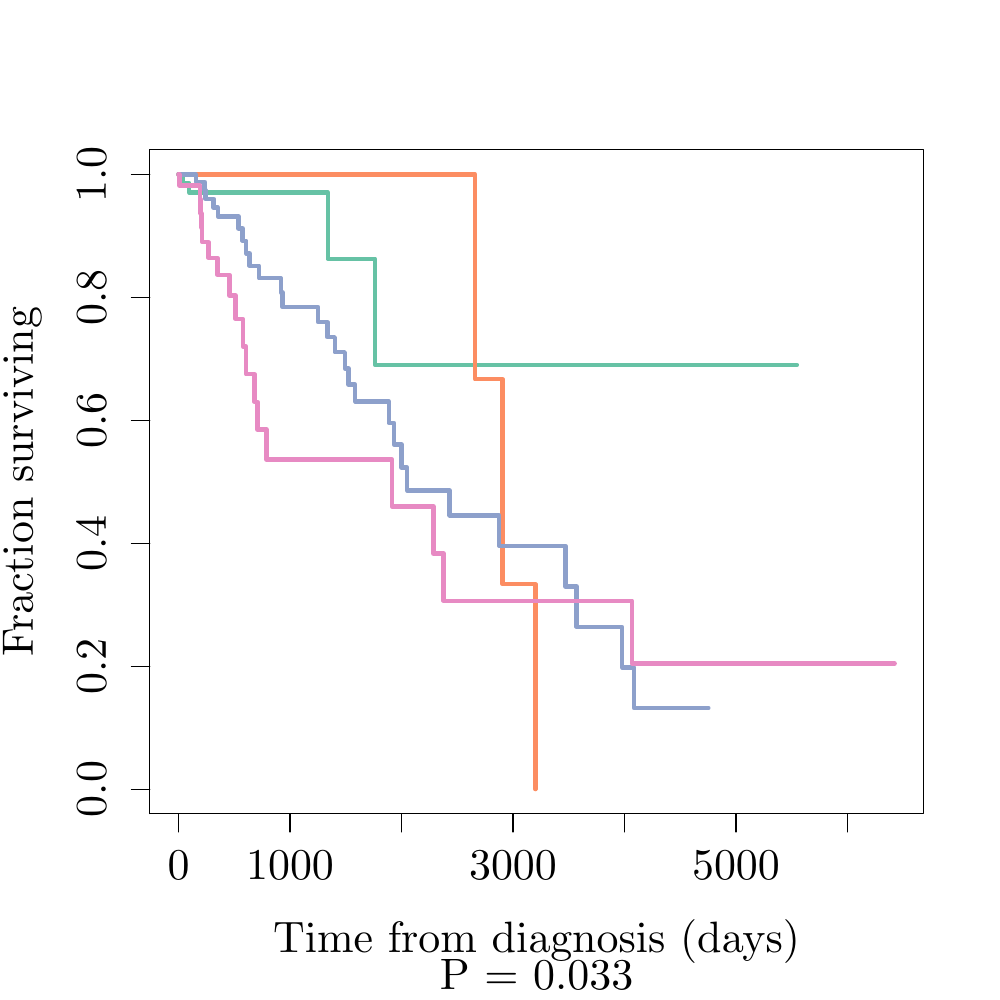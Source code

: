 % Created by tikzDevice version 0.8.1 on 2015-03-21 14:29:48
% !TEX encoding = UTF-8 Unicode
\documentclass[11pt]{memoir}
\nonstopmode

\usepackage{tikz}

\usepackage[active,tightpage,psfixbb]{preview}

\PreviewEnvironment{pgfpicture}

\setlength\PreviewBorder{0pt}

\usepackage{amsmath}
\newcommand{\SweaveOpts}[1]{}  % do not interfere with LaTeX
\newcommand{\SweaveInput}[1]{} % because they are not real TeX commands
\newcommand{\Sexpr}[1]{}       % will only be parsed by R


\usepackage{geometry}
\usepackage{amsmath}
\usepackage{lscape}
\geometry{verbose,tmargin=2.5cm,bmargin=2.5cm,lmargin=2.5cm,rmargin=2.5cm}


\begin{document}

\begin{tikzpicture}[x=1pt,y=1pt]
\definecolor{fillColor}{RGB}{255,255,255}
\path[use as bounding box,fill=fillColor,fill opacity=0.00] (0,0) rectangle (361.35,361.35);
\begin{scope}
\path[clip] (  0.00,  0.00) rectangle (361.35,361.35);
\definecolor{drawColor}{RGB}{0,0,0}

\path[draw=drawColor,line width= 0.4pt,line join=round,line cap=round] ( 64.51, 67.32) -- (306.24, 67.32);

\path[draw=drawColor,line width= 0.4pt,line join=round,line cap=round] ( 64.51, 67.32) -- ( 64.51, 60.72);

\path[draw=drawColor,line width= 0.4pt,line join=round,line cap=round] (104.80, 67.32) -- (104.80, 60.72);

\path[draw=drawColor,line width= 0.4pt,line join=round,line cap=round] (145.09, 67.32) -- (145.09, 60.72);

\path[draw=drawColor,line width= 0.4pt,line join=round,line cap=round] (185.37, 67.32) -- (185.37, 60.72);

\path[draw=drawColor,line width= 0.4pt,line join=round,line cap=round] (225.66, 67.32) -- (225.66, 60.72);

\path[draw=drawColor,line width= 0.4pt,line join=round,line cap=round] (265.95, 67.32) -- (265.95, 60.72);

\path[draw=drawColor,line width= 0.4pt,line join=round,line cap=round] (306.24, 67.32) -- (306.24, 60.72);

\node[text=drawColor,anchor=base,inner sep=0pt, outer sep=0pt, scale=  1.45] at ( 64.51, 43.56) {0};

\node[text=drawColor,anchor=base,inner sep=0pt, outer sep=0pt, scale=  1.45] at (104.80, 43.56) {1000};

\node[text=drawColor,anchor=base,inner sep=0pt, outer sep=0pt, scale=  1.45] at (185.37, 43.56) {3000};

\node[text=drawColor,anchor=base,inner sep=0pt, outer sep=0pt, scale=  1.45] at (265.95, 43.56) {5000};

\path[draw=drawColor,line width= 0.4pt,line join=round,line cap=round] ( 54.12, 76.21) -- ( 54.12,298.34);

\path[draw=drawColor,line width= 0.4pt,line join=round,line cap=round] ( 54.12, 76.21) -- ( 47.52, 76.21);

\path[draw=drawColor,line width= 0.4pt,line join=round,line cap=round] ( 54.12,120.63) -- ( 47.52,120.63);

\path[draw=drawColor,line width= 0.4pt,line join=round,line cap=round] ( 54.12,165.06) -- ( 47.52,165.06);

\path[draw=drawColor,line width= 0.4pt,line join=round,line cap=round] ( 54.12,209.49) -- ( 47.52,209.49);

\path[draw=drawColor,line width= 0.4pt,line join=round,line cap=round] ( 54.12,253.92) -- ( 47.52,253.92);

\path[draw=drawColor,line width= 0.4pt,line join=round,line cap=round] ( 54.12,298.34) -- ( 47.52,298.34);

\node[text=drawColor,rotate= 90.00,anchor=base,inner sep=0pt, outer sep=0pt, scale=  1.45] at ( 38.28, 76.21) {0.0};

\node[text=drawColor,rotate= 90.00,anchor=base,inner sep=0pt, outer sep=0pt, scale=  1.45] at ( 38.28,120.63) {0.2};

\node[text=drawColor,rotate= 90.00,anchor=base,inner sep=0pt, outer sep=0pt, scale=  1.45] at ( 38.28,165.06) {0.4};

\node[text=drawColor,rotate= 90.00,anchor=base,inner sep=0pt, outer sep=0pt, scale=  1.45] at ( 38.28,209.49) {0.6};

\node[text=drawColor,rotate= 90.00,anchor=base,inner sep=0pt, outer sep=0pt, scale=  1.45] at ( 38.28,253.92) {0.8};

\node[text=drawColor,rotate= 90.00,anchor=base,inner sep=0pt, outer sep=0pt, scale=  1.45] at ( 38.28,298.34) {1.0};

\path[draw=drawColor,line width= 0.4pt,line join=round,line cap=round] ( 54.12, 67.32) --
	(333.63, 67.32) --
	(333.63,307.23) --
	( 54.12,307.23) --
	( 54.12, 67.32);
\end{scope}
\begin{scope}
\path[clip] (  0.00,  0.00) rectangle (361.35,361.35);
\definecolor{drawColor}{RGB}{0,0,0}

\node[text=drawColor,anchor=base,inner sep=0pt, outer sep=0pt, scale=  1.45] at (193.87,  3.96) {P = 0.033};

\node[text=drawColor,anchor=base,inner sep=0pt, outer sep=0pt, scale=  1.45] at (193.87, 17.16) {Time from diagnosis (days)};

\node[text=drawColor,rotate= 90.00,anchor=base,inner sep=0pt, outer sep=0pt, scale=  1.45] at ( 11.88,187.27) {Fraction surviving};
\end{scope}
\begin{scope}
\path[clip] ( 54.12, 67.32) rectangle (333.63,307.23);
\definecolor{drawColor}{RGB}{102,194,165}

\path[draw=drawColor,line width= 1.6pt,line join=round,line cap=round] ( 64.51,298.34) --
	( 64.47,298.34) --
	( 64.47,298.34) --
	( 64.67,298.34) --
	( 64.67,298.34) --
	( 64.92,298.34) --
	( 64.92,298.34) --
	( 65.04,298.34) --
	( 65.04,298.34) --
	( 65.44,298.34) --
	( 65.44,298.34) --
	( 65.60,298.34) --
	( 65.60,298.34) --
	( 66.00,298.34) --
	( 66.00,295.17) --
	( 66.61,295.17) --
	( 66.61,295.17) --
	( 66.73,295.17) --
	( 66.73,295.17) --
	( 67.90,295.17) --
	( 67.90,295.17) --
	( 68.10,295.17) --
	( 68.10,295.17) --
	( 68.38,295.17) --
	( 68.38,291.80) --
	( 68.46,291.80) --
	( 68.46,291.80) --
	( 68.66,291.80) --
	( 68.66,291.80) --
	( 68.74,291.80) --
	( 68.74,291.80) --
	( 69.11,291.80) --
	( 69.11,291.80) --
	( 69.39,291.80) --
	( 69.39,291.80) --
	( 69.51,291.80) --
	( 69.51,291.80) --
	( 70.11,291.80) --
	( 70.11,291.80) --
	( 70.19,291.80) --
	( 70.19,291.80) --
	( 70.23,291.80) --
	( 70.23,291.80) --
	( 70.39,291.80) --
	( 70.39,291.80) --
	( 71.04,291.80) --
	( 71.04,291.80) --
	( 71.72,291.80) --
	( 71.72,291.80) --
	( 71.84,291.80) --
	( 71.84,291.80) --
	( 72.13,291.80) --
	( 72.13,291.80) --
	( 72.61,291.80) --
	( 72.61,291.80) --
	( 72.73,291.80) --
	( 72.73,291.80) --
	( 73.09,291.80) --
	( 73.09,291.80) --
	( 73.13,291.80) --
	( 73.13,291.80) --
	( 73.54,291.80) --
	( 73.54,291.80) --
	( 74.34,291.80) --
	( 74.34,291.80) --
	( 75.31,291.80) --
	( 75.31,291.80) --
	( 76.03,291.80) --
	( 76.03,291.80) --
	( 77.12,291.80) --
	( 77.12,291.80) --
	( 77.36,291.80) --
	( 77.36,291.80) --
	( 77.53,291.80) --
	( 77.53,291.80) --
	( 77.89,291.80) --
	( 77.89,291.80) --
	( 78.01,291.80) --
	( 78.01,291.80) --
	( 79.94,291.80) --
	( 79.94,291.80) --
	( 80.47,291.80) --
	( 80.47,291.80) --
	( 80.79,291.80) --
	( 80.79,291.80) --
	( 80.91,291.80) --
	( 80.91,291.80) --
	( 80.99,291.80) --
	( 80.99,291.80) --
	( 82.56,291.80) --
	( 82.56,291.80) --
	( 84.17,291.80) --
	( 84.17,291.80) --
	( 85.86,291.80) --
	( 85.86,291.80) --
	( 86.51,291.80) --
	( 86.51,291.80) --
	( 87.60,291.80) --
	( 87.60,291.80) --
	( 87.72,291.80) --
	( 87.72,291.80) --
	( 89.01,291.80) --
	( 89.01,291.80) --
	( 90.98,291.80) --
	( 90.98,291.80) --
	( 92.92,291.80) --
	( 92.92,291.80) --
	( 98.56,291.80) --
	( 98.56,291.80) --
	( 99.04,291.80) --
	( 99.04,291.80) --
	(100.77,291.80) --
	(100.77,291.80) --
	(101.05,291.80) --
	(101.05,291.80) --
	(101.38,291.80) --
	(101.38,291.80) --
	(102.95,291.80) --
	(102.95,291.80) --
	(103.51,291.80) --
	(103.51,291.80) --
	(104.96,291.80) --
	(104.96,291.80) --
	(110.04,291.80) --
	(110.04,291.80) --
	(112.41,291.80) --
	(112.41,291.80) --
	(118.42,291.80) --
	(118.42,267.85) --
	(119.06,267.85) --
	(119.06,267.85) --
	(119.26,267.85) --
	(119.26,267.85) --
	(125.99,267.85) --
	(125.99,267.85) --
	(135.50,267.85) --
	(135.50,229.52) --
	(149.16,229.52) --
	(149.16,229.52) --
	(154.39,229.52) --
	(154.39,229.52) --
	(180.46,229.52) --
	(180.46,229.52) --
	(287.95,229.52) --
	(287.95,229.52);
\definecolor{drawColor}{RGB}{252,141,98}

\path[draw=drawColor,line width= 1.6pt,line join=round,line cap=round] ( 64.51,298.34) --
	( 64.63,298.34) --
	( 64.63,298.34) --
	( 64.67,298.34) --
	( 64.67,298.34) --
	( 65.08,298.34) --
	( 65.08,298.34) --
	( 66.53,298.34) --
	( 66.53,298.34) --
	( 69.06,298.34) --
	( 69.06,298.34) --
	( 69.27,298.34) --
	( 69.27,298.34) --
	( 71.16,298.34) --
	( 71.16,298.34) --
	( 71.93,298.34) --
	( 71.93,298.34) --
	( 72.33,298.34) --
	( 72.33,298.34) --
	( 72.53,298.34) --
	( 72.53,298.34) --
	( 72.85,298.34) --
	( 72.85,298.34) --
	( 73.74,298.34) --
	( 73.74,298.34) --
	( 74.06,298.34) --
	( 74.06,298.34) --
	( 75.99,298.34) --
	( 75.99,298.34) --
	( 76.28,298.34) --
	( 76.28,298.34) --
	( 76.36,298.34) --
	( 76.36,298.34) --
	( 79.94,298.34) --
	( 79.94,298.34) --
	( 84.78,298.34) --
	( 84.78,298.34) --
	( 85.91,298.34) --
	( 85.91,298.34) --
	( 90.86,298.34) --
	( 90.86,298.34) --
	( 91.55,298.34) --
	( 91.55,298.34) --
	( 96.74,298.34) --
	( 96.74,298.34) --
	(115.96,298.34) --
	(115.96,298.34) --
	(116.89,298.34) --
	(116.89,298.34) --
	(120.87,298.34) --
	(120.87,298.34) --
	(128.73,298.34) --
	(128.73,298.34) --
	(135.06,298.34) --
	(135.06,298.34) --
	(171.68,298.34) --
	(171.68,224.30) --
	(181.63,224.30) --
	(181.63,150.25) --
	(193.43,150.25) --
	(193.43, 76.21);
\definecolor{drawColor}{RGB}{141,160,203}

\path[draw=drawColor,line width= 1.6pt,line join=round,line cap=round] ( 64.51,298.34) --
	( 64.51,298.34) --
	( 64.51,298.34) --
	( 64.55,298.34) --
	( 64.55,298.34) --
	( 64.59,298.34) --
	( 64.59,298.34) --
	( 64.63,298.34) --
	( 64.63,298.34) --
	( 64.67,298.34) --
	( 64.67,298.34) --
	( 64.71,298.34) --
	( 64.71,298.34) --
	( 64.79,298.34) --
	( 64.79,298.34) --
	( 67.29,298.34) --
	( 67.29,298.34) --
	( 67.57,298.34) --
	( 67.57,298.34) --
	( 67.78,298.34) --
	( 67.78,298.34) --
	( 68.14,298.34) --
	( 68.14,298.34) --
	( 68.42,298.34) --
	( 68.42,298.34) --
	( 68.54,298.34) --
	( 68.54,298.34) --
	( 68.62,298.34) --
	( 68.62,298.34) --
	( 68.82,298.34) --
	( 68.82,298.34) --
	( 69.35,298.34) --
	( 69.35,298.34) --
	( 69.39,298.34) --
	( 69.39,298.34) --
	( 69.63,298.34) --
	( 69.63,298.34) --
	( 70.23,298.34) --
	( 70.23,298.34) --
	( 70.39,298.34) --
	( 70.39,298.34) --
	( 70.56,298.34) --
	( 70.56,298.34) --
	( 70.76,298.34) --
	( 70.76,295.64) --
	( 70.96,295.64) --
	( 70.96,295.64) --
	( 71.40,295.64) --
	( 71.40,295.64) --
	( 71.76,295.64) --
	( 71.76,295.64) --
	( 71.93,295.64) --
	( 71.93,295.64) --
	( 72.57,295.64) --
	( 72.57,295.64) --
	( 72.61,295.64) --
	( 72.61,295.64) --
	( 72.97,295.64) --
	( 72.97,295.64) --
	( 73.17,295.64) --
	( 73.17,295.64) --
	( 73.38,295.64) --
	( 73.38,295.64) --
	( 73.94,295.64) --
	( 73.94,292.59) --
	( 74.10,292.59) --
	( 74.10,292.59) --
	( 74.26,292.59) --
	( 74.26,289.50) --
	( 74.30,289.50) --
	( 74.30,289.50) --
	( 77.20,289.50) --
	( 77.20,286.31) --
	( 78.77,286.31) --
	( 78.77,283.13) --
	( 79.70,283.13) --
	( 79.70,283.13) --
	( 80.10,283.13) --
	( 80.10,283.13) --
	( 81.23,283.13) --
	( 81.23,283.13) --
	( 82.00,283.13) --
	( 82.00,283.13) --
	( 82.16,283.13) --
	( 82.16,283.13) --
	( 82.32,283.13) --
	( 82.32,283.13) --
	( 82.48,283.13) --
	( 82.48,283.13) --
	( 83.04,283.13) --
	( 83.04,283.13) --
	( 83.41,283.13) --
	( 83.41,283.13) --
	( 83.73,283.13) --
	( 83.73,283.13) --
	( 83.77,283.13) --
	( 83.77,283.13) --
	( 83.89,283.13) --
	( 83.89,283.13) --
	( 84.41,283.13) --
	( 84.41,283.13) --
	( 85.06,283.13) --
	( 85.06,283.13) --
	( 85.70,283.13) --
	( 85.70,283.13) --
	( 86.19,283.13) --
	( 86.19,278.82) --
	( 86.55,278.82) --
	( 86.55,278.82) --
	( 87.56,278.82) --
	( 87.56,278.82) --
	( 87.68,278.82) --
	( 87.68,274.32) --
	( 88.97,274.32) --
	( 88.97,269.81) --
	( 90.22,269.81) --
	( 90.22,265.31) --
	( 93.60,265.31) --
	( 93.60,260.81) --
	( 94.49,260.81) --
	( 94.49,260.81) --
	( 97.63,260.81) --
	( 97.63,260.81) --
	( 98.35,260.81) --
	( 98.35,260.81) --
	( 98.92,260.81) --
	( 98.92,260.81) --
	(101.13,260.81) --
	(101.13,260.81) --
	(101.50,260.81) --
	(101.50,255.68) --
	(101.62,255.68) --
	(101.62,255.68) --
	(102.10,255.68) --
	(102.10,250.40) --
	(103.35,250.40) --
	(103.35,250.40) --
	(114.91,250.40) --
	(114.91,244.96) --
	(118.30,244.96) --
	(118.30,239.51) --
	(120.96,239.51) --
	(120.96,234.07) --
	(121.68,234.07) --
	(121.68,234.07) --
	(123.25,234.07) --
	(123.25,234.07) --
	(124.58,234.07) --
	(124.58,228.22) --
	(125.95,228.22) --
	(125.95,222.38) --
	(126.55,222.38) --
	(126.55,222.38) --
	(128.37,222.38) --
	(128.37,216.29) --
	(130.74,216.29) --
	(130.74,216.29) --
	(133.24,216.29) --
	(133.24,216.29) --
	(134.05,216.29) --
	(134.05,216.29) --
	(137.03,216.29) --
	(137.03,216.29) --
	(138.40,216.29) --
	(138.40,216.29) --
	(140.49,216.29) --
	(140.49,208.50) --
	(142.39,208.50) --
	(142.39,200.72) --
	(143.72,200.72) --
	(143.72,200.72) --
	(145.05,200.72) --
	(145.05,192.42) --
	(147.14,192.42) --
	(147.14,184.12) --
	(153.91,184.12) --
	(153.91,184.12) --
	(162.49,184.12) --
	(162.49,175.13) --
	(175.75,175.13) --
	(175.75,175.13) --
	(180.06,175.13) --
	(180.06,175.13) --
	(180.34,175.13) --
	(180.34,164.14) --
	(191.62,164.14) --
	(191.62,164.14) --
	(196.78,164.14) --
	(196.78,164.14) --
	(204.27,164.14) --
	(204.27,149.48) --
	(208.38,149.48) --
	(208.38,134.83) --
	(224.78,134.83) --
	(224.78,120.17) --
	(229.05,120.17) --
	(229.05,105.52) --
	(233.92,105.52) --
	(233.92,105.52) --
	(255.96,105.52) --
	(255.96,105.52);
\definecolor{drawColor}{RGB}{231,138,195}

\path[draw=drawColor,line width= 1.6pt,line join=round,line cap=round] ( 64.51,298.34) --
	( 64.63,298.34) --
	( 64.63,298.34) --
	( 64.67,298.34) --
	( 64.67,298.34) --
	( 64.79,298.34) --
	( 64.79,294.31) --
	( 65.12,294.31) --
	( 65.12,294.31) --
	( 66.08,294.31) --
	( 66.08,294.31) --
	( 66.57,294.31) --
	( 66.57,294.31) --
	( 67.21,294.31) --
	( 67.21,294.31) --
	( 68.30,294.31) --
	( 68.30,294.31) --
	( 68.38,294.31) --
	( 68.38,294.31) --
	( 68.94,294.31) --
	( 68.94,294.31) --
	( 69.59,294.31) --
	( 69.59,294.31) --
	( 70.96,294.31) --
	( 70.96,294.31) --
	( 72.33,294.31) --
	( 72.33,289.35) --
	( 72.45,289.35) --
	( 72.45,289.35) --
	( 72.49,289.35) --
	( 72.49,284.27) --
	( 72.53,284.27) --
	( 72.53,284.27) --
	( 72.77,284.27) --
	( 72.77,279.07) --
	( 73.09,279.07) --
	( 73.09,273.87) --
	( 73.94,273.87) --
	( 73.94,273.87) --
	( 74.87,273.87) --
	( 74.87,273.87) --
	( 75.35,273.87) --
	( 75.35,268.22) --
	( 76.72,268.22) --
	( 76.72,268.22) --
	( 77.49,268.22) --
	( 77.49,268.22) --
	( 77.85,268.22) --
	( 77.85,268.22) --
	( 78.57,268.22) --
	( 78.57,262.03) --
	( 79.46,262.03) --
	( 79.46,262.03) --
	( 79.50,262.03) --
	( 79.50,262.03) --
	( 79.74,262.03) --
	( 79.74,262.03) --
	( 81.96,262.03) --
	( 81.96,262.03) --
	( 82.48,262.03) --
	( 82.48,262.03) --
	( 82.88,262.03) --
	( 82.88,254.60) --
	( 83.33,254.60) --
	( 83.33,254.60) --
	( 83.41,254.60) --
	( 83.41,254.60) --
	( 84.13,254.60) --
	( 84.13,254.60) --
	( 85.10,254.60) --
	( 85.10,246.10) --
	( 85.99,246.10) --
	( 85.99,246.10) --
	( 86.55,246.10) --
	( 86.55,246.10) --
	( 87.03,246.10) --
	( 87.03,246.10) --
	( 87.76,246.10) --
	( 87.76,236.11) --
	( 88.89,236.11) --
	( 88.89,226.11) --
	( 91.99,226.11) --
	( 91.99,216.12) --
	( 93.08,216.12) --
	( 93.08,206.13) --
	( 93.72,206.13) --
	( 93.72,206.13) --
	( 96.26,206.13) --
	( 96.26,195.30) --
	( 96.82,195.30) --
	( 96.82,195.30) --
	(100.77,195.30) --
	(100.77,195.30) --
	(129.54,195.30) --
	(129.54,195.30) --
	(137.39,195.30) --
	(137.39,195.30) --
	(141.66,195.30) --
	(141.66,178.29) --
	(156.61,178.29) --
	(156.61,161.27) --
	(160.32,161.27) --
	(160.32,144.26) --
	(184.45,144.26) --
	(184.45,144.26) --
	(228.40,144.26) --
	(228.40,121.57) --
	(253.34,121.57) --
	(253.34,121.57) --
	(323.28,121.57) --
	(323.28,121.57);
\end{scope}
\end{tikzpicture}

\end{document}
